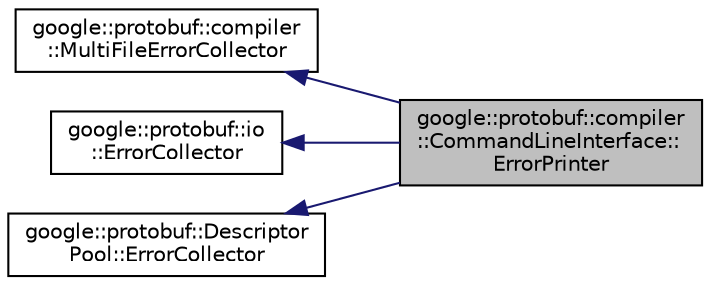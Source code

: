 digraph "google::protobuf::compiler::CommandLineInterface::ErrorPrinter"
{
 // LATEX_PDF_SIZE
  edge [fontname="Helvetica",fontsize="10",labelfontname="Helvetica",labelfontsize="10"];
  node [fontname="Helvetica",fontsize="10",shape=record];
  rankdir="LR";
  Node1 [label="google::protobuf::compiler\l::CommandLineInterface::\lErrorPrinter",height=0.2,width=0.4,color="black", fillcolor="grey75", style="filled", fontcolor="black",tooltip=" "];
  Node2 -> Node1 [dir="back",color="midnightblue",fontsize="10",style="solid",fontname="Helvetica"];
  Node2 [label="google::protobuf::compiler\l::MultiFileErrorCollector",height=0.2,width=0.4,color="black", fillcolor="white", style="filled",URL="$classgoogle_1_1protobuf_1_1compiler_1_1MultiFileErrorCollector.html",tooltip=" "];
  Node3 -> Node1 [dir="back",color="midnightblue",fontsize="10",style="solid",fontname="Helvetica"];
  Node3 [label="google::protobuf::io\l::ErrorCollector",height=0.2,width=0.4,color="black", fillcolor="white", style="filled",URL="$classgoogle_1_1protobuf_1_1io_1_1ErrorCollector.html",tooltip=" "];
  Node4 -> Node1 [dir="back",color="midnightblue",fontsize="10",style="solid",fontname="Helvetica"];
  Node4 [label="google::protobuf::Descriptor\lPool::ErrorCollector",height=0.2,width=0.4,color="black", fillcolor="white", style="filled",URL="$classgoogle_1_1protobuf_1_1DescriptorPool_1_1ErrorCollector.html",tooltip=" "];
}

